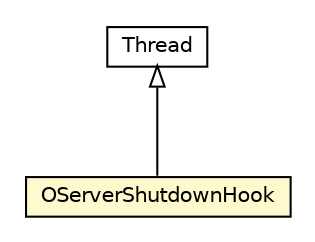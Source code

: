 #!/usr/local/bin/dot
#
# Class diagram 
# Generated by UMLGraph version R5_6-24-gf6e263 (http://www.umlgraph.org/)
#

digraph G {
	edge [fontname="Helvetica",fontsize=10,labelfontname="Helvetica",labelfontsize=10];
	node [fontname="Helvetica",fontsize=10,shape=plaintext];
	nodesep=0.25;
	ranksep=0.5;
	// com.orientechnologies.orient.server.OServerShutdownHook
	c3874854 [label=<<table title="com.orientechnologies.orient.server.OServerShutdownHook" border="0" cellborder="1" cellspacing="0" cellpadding="2" port="p" bgcolor="lemonChiffon" href="./OServerShutdownHook.html">
		<tr><td><table border="0" cellspacing="0" cellpadding="1">
<tr><td align="center" balign="center"> OServerShutdownHook </td></tr>
		</table></td></tr>
		</table>>, URL="./OServerShutdownHook.html", fontname="Helvetica", fontcolor="black", fontsize=10.0];
	//com.orientechnologies.orient.server.OServerShutdownHook extends java.lang.Thread
	c3875343:p -> c3874854:p [dir=back,arrowtail=empty];
	// java.lang.Thread
	c3875343 [label=<<table title="java.lang.Thread" border="0" cellborder="1" cellspacing="0" cellpadding="2" port="p" href="http://java.sun.com/j2se/1.4.2/docs/api/java/lang/Thread.html">
		<tr><td><table border="0" cellspacing="0" cellpadding="1">
<tr><td align="center" balign="center"> Thread </td></tr>
		</table></td></tr>
		</table>>, URL="http://java.sun.com/j2se/1.4.2/docs/api/java/lang/Thread.html", fontname="Helvetica", fontcolor="black", fontsize=10.0];
}

